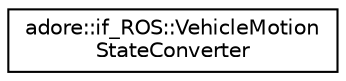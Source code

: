 digraph "Graphical Class Hierarchy"
{
 // LATEX_PDF_SIZE
  edge [fontname="Helvetica",fontsize="10",labelfontname="Helvetica",labelfontsize="10"];
  node [fontname="Helvetica",fontsize="10",shape=record];
  rankdir="LR";
  Node0 [label="adore::if_ROS::VehicleMotion\lStateConverter",height=0.2,width=0.4,color="black", fillcolor="white", style="filled",URL="$structadore_1_1if__ROS_1_1VehicleMotionStateConverter.html",tooltip=" "];
}
